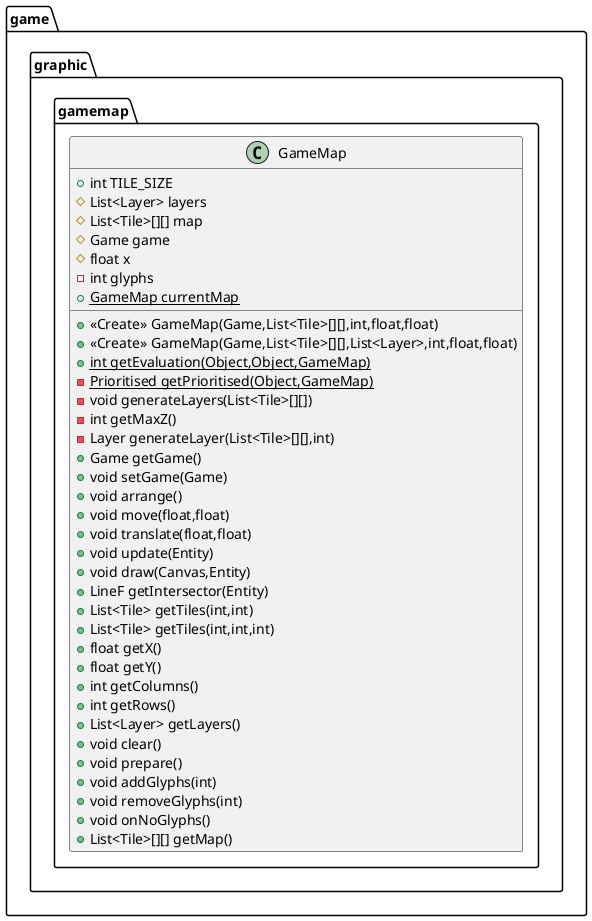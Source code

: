 @startuml
class game.graphic.gamemap.GameMap {
+ int TILE_SIZE
# List<Layer> layers
# List<Tile>[][] map
# Game game
# float x
- int glyphs
+ {static} GameMap currentMap
+ <<Create>> GameMap(Game,List<Tile>[][],int,float,float)
+ <<Create>> GameMap(Game,List<Tile>[][],List<Layer>,int,float,float)
+ {static} int getEvaluation(Object,Object,GameMap)
- {static} Prioritised getPrioritised(Object,GameMap)
- void generateLayers(List<Tile>[][])
- int getMaxZ()
- Layer generateLayer(List<Tile>[][],int)
+ Game getGame()
+ void setGame(Game)
+ void arrange()
+ void move(float,float)
+ void translate(float,float)
+ void update(Entity)
+ void draw(Canvas,Entity)
+ LineF getIntersector(Entity)
+ List<Tile> getTiles(int,int)
+ List<Tile> getTiles(int,int,int)
+ float getX()
+ float getY()
+ int getColumns()
+ int getRows()
+ List<Layer> getLayers()
+ void clear()
+ void prepare()
+ void addGlyphs(int)
+ void removeGlyphs(int)
+ void onNoGlyphs()
+ List<Tile>[][] getMap()
}
@enduml